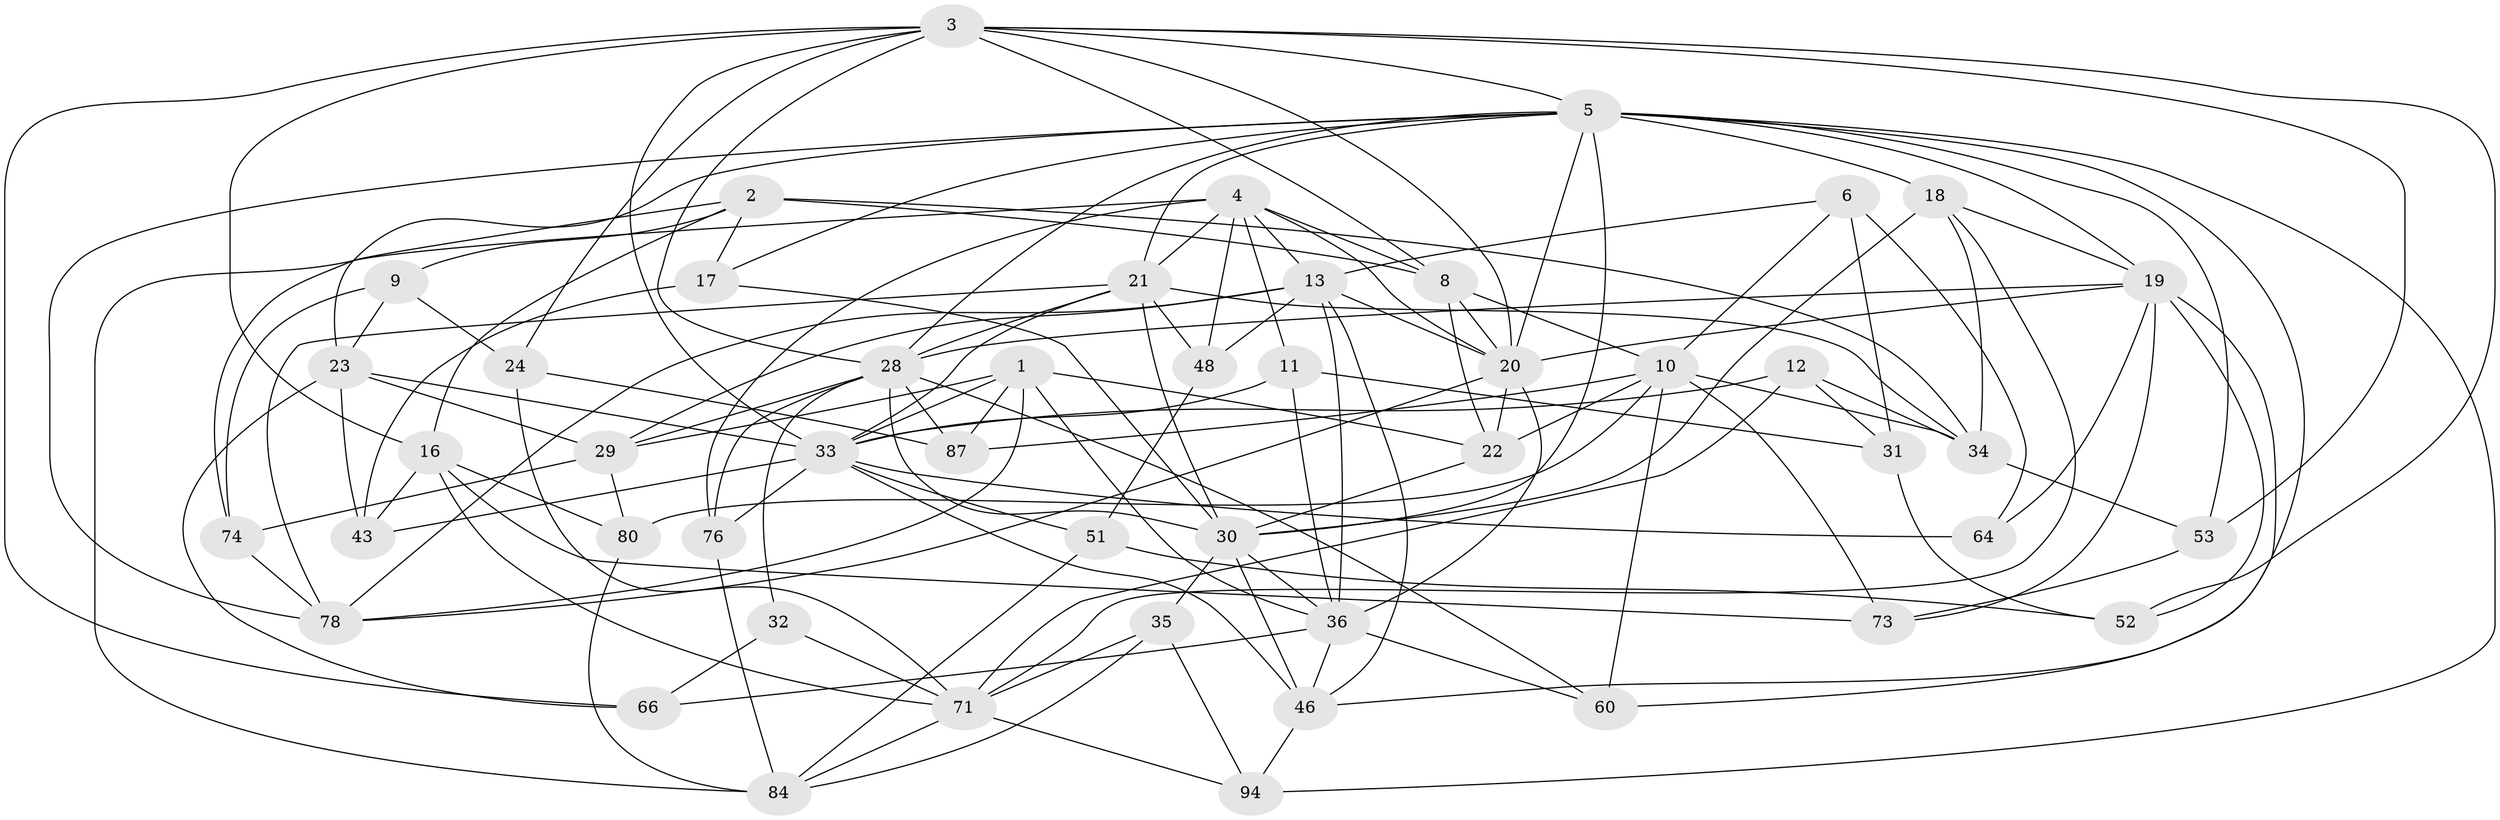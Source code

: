 // original degree distribution, {4: 1.0}
// Generated by graph-tools (version 1.1) at 2025/16/03/09/25 04:16:25]
// undirected, 48 vertices, 139 edges
graph export_dot {
graph [start="1"]
  node [color=gray90,style=filled];
  1 [super="+85"];
  2 [super="+65"];
  3 [super="+27+15+97"];
  4 [super="+83+50"];
  5 [super="+56+7+14"];
  6;
  8 [super="+55"];
  9;
  10 [super="+61"];
  11;
  12;
  13 [super="+40+69"];
  16 [super="+86"];
  17;
  18 [super="+67"];
  19 [super="+41"];
  20 [super="+42+25"];
  21 [super="+70"];
  22 [super="+72"];
  23 [super="+63"];
  24;
  28 [super="+45+68"];
  29 [super="+44"];
  30 [super="+39"];
  31;
  32;
  33 [super="+58+37"];
  34 [super="+59"];
  35;
  36 [super="+54+47"];
  43;
  46 [super="+96"];
  48;
  51;
  52;
  53;
  60;
  64;
  66;
  71 [super="+75"];
  73;
  74;
  76;
  78 [super="+79"];
  80;
  84 [super="+93"];
  87;
  94;
  1 -- 36;
  1 -- 29;
  1 -- 87;
  1 -- 78;
  1 -- 33;
  1 -- 22;
  2 -- 16;
  2 -- 34;
  2 -- 9;
  2 -- 74;
  2 -- 17;
  2 -- 8;
  3 -- 16;
  3 -- 33;
  3 -- 28;
  3 -- 24;
  3 -- 52;
  3 -- 53;
  3 -- 8;
  3 -- 66;
  3 -- 20;
  3 -- 5;
  4 -- 8;
  4 -- 13;
  4 -- 48;
  4 -- 11;
  4 -- 20;
  4 -- 84;
  4 -- 76;
  4 -- 21;
  5 -- 53;
  5 -- 78;
  5 -- 20;
  5 -- 18 [weight=2];
  5 -- 94;
  5 -- 30;
  5 -- 46;
  5 -- 28;
  5 -- 23;
  5 -- 17;
  5 -- 19;
  5 -- 21;
  6 -- 31;
  6 -- 64;
  6 -- 13;
  6 -- 10;
  8 -- 22;
  8 -- 10;
  8 -- 20;
  9 -- 23;
  9 -- 74;
  9 -- 24;
  10 -- 80;
  10 -- 60;
  10 -- 34;
  10 -- 22;
  10 -- 73;
  10 -- 87;
  11 -- 31;
  11 -- 36;
  11 -- 33;
  12 -- 31;
  12 -- 34;
  12 -- 71;
  12 -- 33;
  13 -- 20;
  13 -- 46;
  13 -- 29;
  13 -- 48;
  13 -- 36;
  13 -- 78;
  16 -- 71;
  16 -- 43;
  16 -- 80;
  16 -- 73;
  17 -- 43;
  17 -- 30;
  18 -- 34;
  18 -- 71;
  18 -- 19;
  18 -- 30;
  19 -- 73;
  19 -- 64;
  19 -- 20;
  19 -- 52;
  19 -- 28;
  19 -- 60;
  20 -- 22 [weight=2];
  20 -- 78;
  20 -- 36;
  21 -- 34;
  21 -- 30;
  21 -- 33;
  21 -- 48;
  21 -- 28;
  21 -- 78;
  22 -- 30;
  23 -- 29;
  23 -- 66;
  23 -- 43;
  23 -- 33;
  24 -- 87;
  24 -- 71;
  28 -- 32 [weight=2];
  28 -- 30 [weight=2];
  28 -- 29;
  28 -- 87;
  28 -- 60;
  28 -- 76;
  29 -- 74;
  29 -- 80;
  30 -- 35;
  30 -- 36;
  30 -- 46;
  31 -- 52;
  32 -- 66;
  32 -- 71;
  33 -- 64 [weight=2];
  33 -- 43;
  33 -- 76;
  33 -- 51;
  33 -- 46;
  34 -- 53;
  35 -- 94;
  35 -- 84;
  35 -- 71;
  36 -- 66;
  36 -- 46;
  36 -- 60;
  46 -- 94;
  48 -- 51;
  51 -- 52;
  51 -- 84;
  53 -- 73;
  71 -- 84;
  71 -- 94;
  74 -- 78;
  76 -- 84;
  80 -- 84;
}
